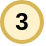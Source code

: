 <mxfile version="14.6.13" type="device"><diagram id="3WjtI5YhaeIXxaPrLySm" name="Seite-1"><mxGraphModel dx="101" dy="90" grid="1" gridSize="10" guides="1" tooltips="1" connect="1" arrows="1" fold="1" page="1" pageScale="1" pageWidth="827" pageHeight="1169" math="0" shadow="0"><root><mxCell id="0"/><mxCell id="1" parent="0"/><mxCell id="P7KFL96wJp5u6ABiMu85-1" value="" style="group;fontStyle=1" parent="1" vertex="1" connectable="0"><mxGeometry x="40" y="39" width="20" height="21" as="geometry"/></mxCell><mxCell id="P7KFL96wJp5u6ABiMu85-2" value="" style="ellipse;whiteSpace=wrap;html=1;aspect=fixed;fillColor=#fff2cc;strokeColor=#d6b656;strokeWidth=2;fontStyle=1" parent="P7KFL96wJp5u6ABiMu85-1" vertex="1"><mxGeometry y="1" width="20" height="20" as="geometry"/></mxCell><mxCell id="P7KFL96wJp5u6ABiMu85-3" value="3" style="text;html=1;strokeColor=none;fillColor=none;align=center;verticalAlign=middle;whiteSpace=wrap;rounded=0;fontStyle=1" parent="P7KFL96wJp5u6ABiMu85-1" vertex="1"><mxGeometry x="5" y="1" width="10" height="20" as="geometry"/></mxCell></root></mxGraphModel></diagram></mxfile>